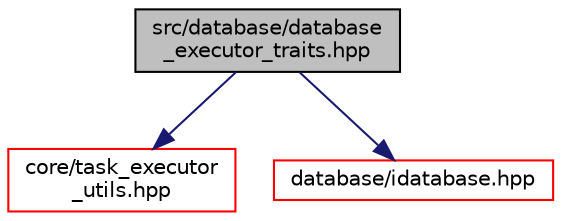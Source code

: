 digraph "src/database/database_executor_traits.hpp"
{
 // LATEX_PDF_SIZE
  edge [fontname="Helvetica",fontsize="10",labelfontname="Helvetica",labelfontsize="10"];
  node [fontname="Helvetica",fontsize="10",shape=record];
  Node1 [label="src/database/database\l_executor_traits.hpp",height=0.2,width=0.4,color="black", fillcolor="grey75", style="filled", fontcolor="black",tooltip=" "];
  Node1 -> Node2 [color="midnightblue",fontsize="10",style="solid",fontname="Helvetica"];
  Node2 [label="core/task_executor\l_utils.hpp",height=0.2,width=0.4,color="red", fillcolor="white", style="filled",URL="$task__executor__utils_8hpp.html",tooltip=" "];
  Node1 -> Node14 [color="midnightblue",fontsize="10",style="solid",fontname="Helvetica"];
  Node14 [label="database/idatabase.hpp",height=0.2,width=0.4,color="red", fillcolor="white", style="filled",URL="$idatabase_8hpp.html",tooltip=" "];
}

